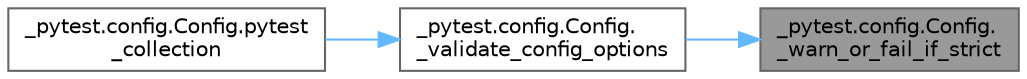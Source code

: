 digraph "_pytest.config.Config._warn_or_fail_if_strict"
{
 // LATEX_PDF_SIZE
  bgcolor="transparent";
  edge [fontname=Helvetica,fontsize=10,labelfontname=Helvetica,labelfontsize=10];
  node [fontname=Helvetica,fontsize=10,shape=box,height=0.2,width=0.4];
  rankdir="RL";
  Node1 [id="Node000001",label="_pytest.config.Config.\l_warn_or_fail_if_strict",height=0.2,width=0.4,color="gray40", fillcolor="grey60", style="filled", fontcolor="black",tooltip=" "];
  Node1 -> Node2 [id="edge1_Node000001_Node000002",dir="back",color="steelblue1",style="solid",tooltip=" "];
  Node2 [id="Node000002",label="_pytest.config.Config.\l_validate_config_options",height=0.2,width=0.4,color="grey40", fillcolor="white", style="filled",URL="$class__pytest_1_1config_1_1_config.html#a6daf94f7e9b1afaf86df94cb6b68d941",tooltip=" "];
  Node2 -> Node3 [id="edge2_Node000002_Node000003",dir="back",color="steelblue1",style="solid",tooltip=" "];
  Node3 [id="Node000003",label="_pytest.config.Config.pytest\l_collection",height=0.2,width=0.4,color="grey40", fillcolor="white", style="filled",URL="$class__pytest_1_1config_1_1_config.html#a12863b00ee632fef900b156bd5733441",tooltip=" "];
}
